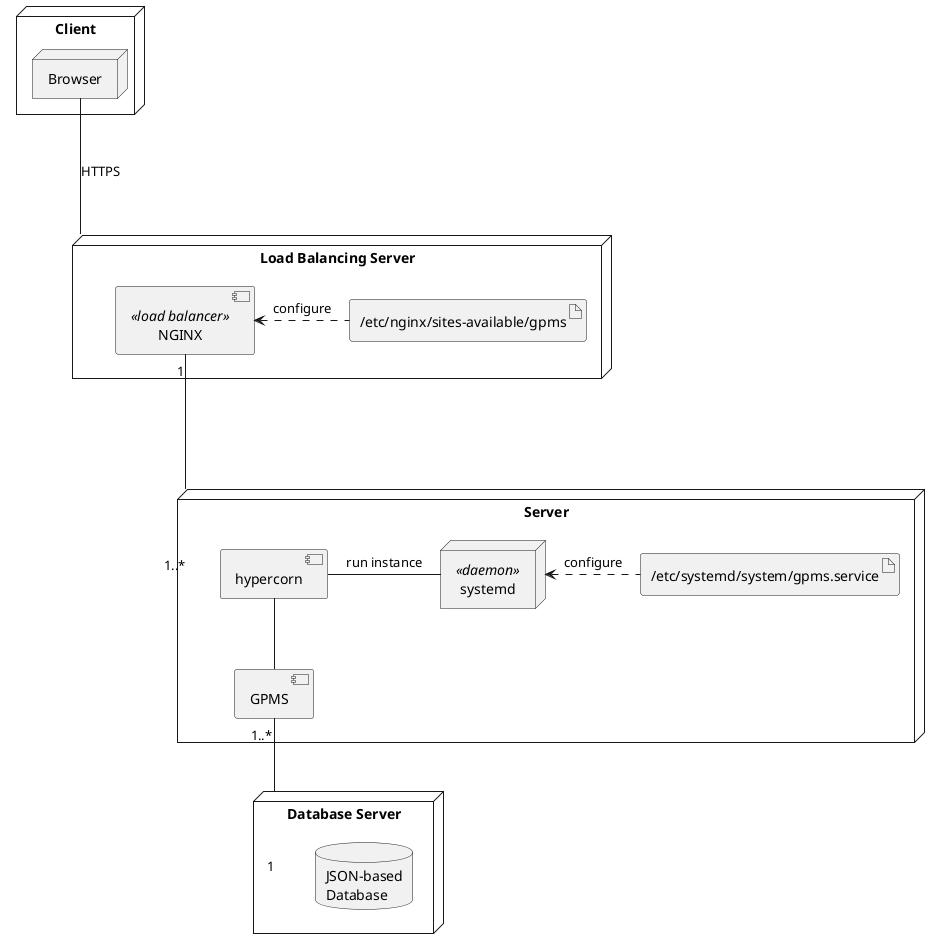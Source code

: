 @startuml
node Client {
	node Browser
}

node "Load Balancing Server" as balancer {
	component NGINX as nginx <<load balancer>>
	artifact "/etc/nginx/sites-available/gpms" as nginx_conf
}

node Server {
	artifact "/etc/systemd/system/gpms.service" as systemd_conf
	component GPMS as gpms
	component hypercorn
	node systemd <<daemon>>
}

node "Database Server" as db_server {
	database "JSON-based\nDatabase" as db
}

Browser --- balancer: HTTPS

nginx <. nginx_conf: configure
nginx "1" --- "1..*" Server

hypercorn - systemd: run instance
systemd <. systemd_conf: configure
hypercorn -- gpms
gpms "1..*" -- "1" db_server
@enduml

